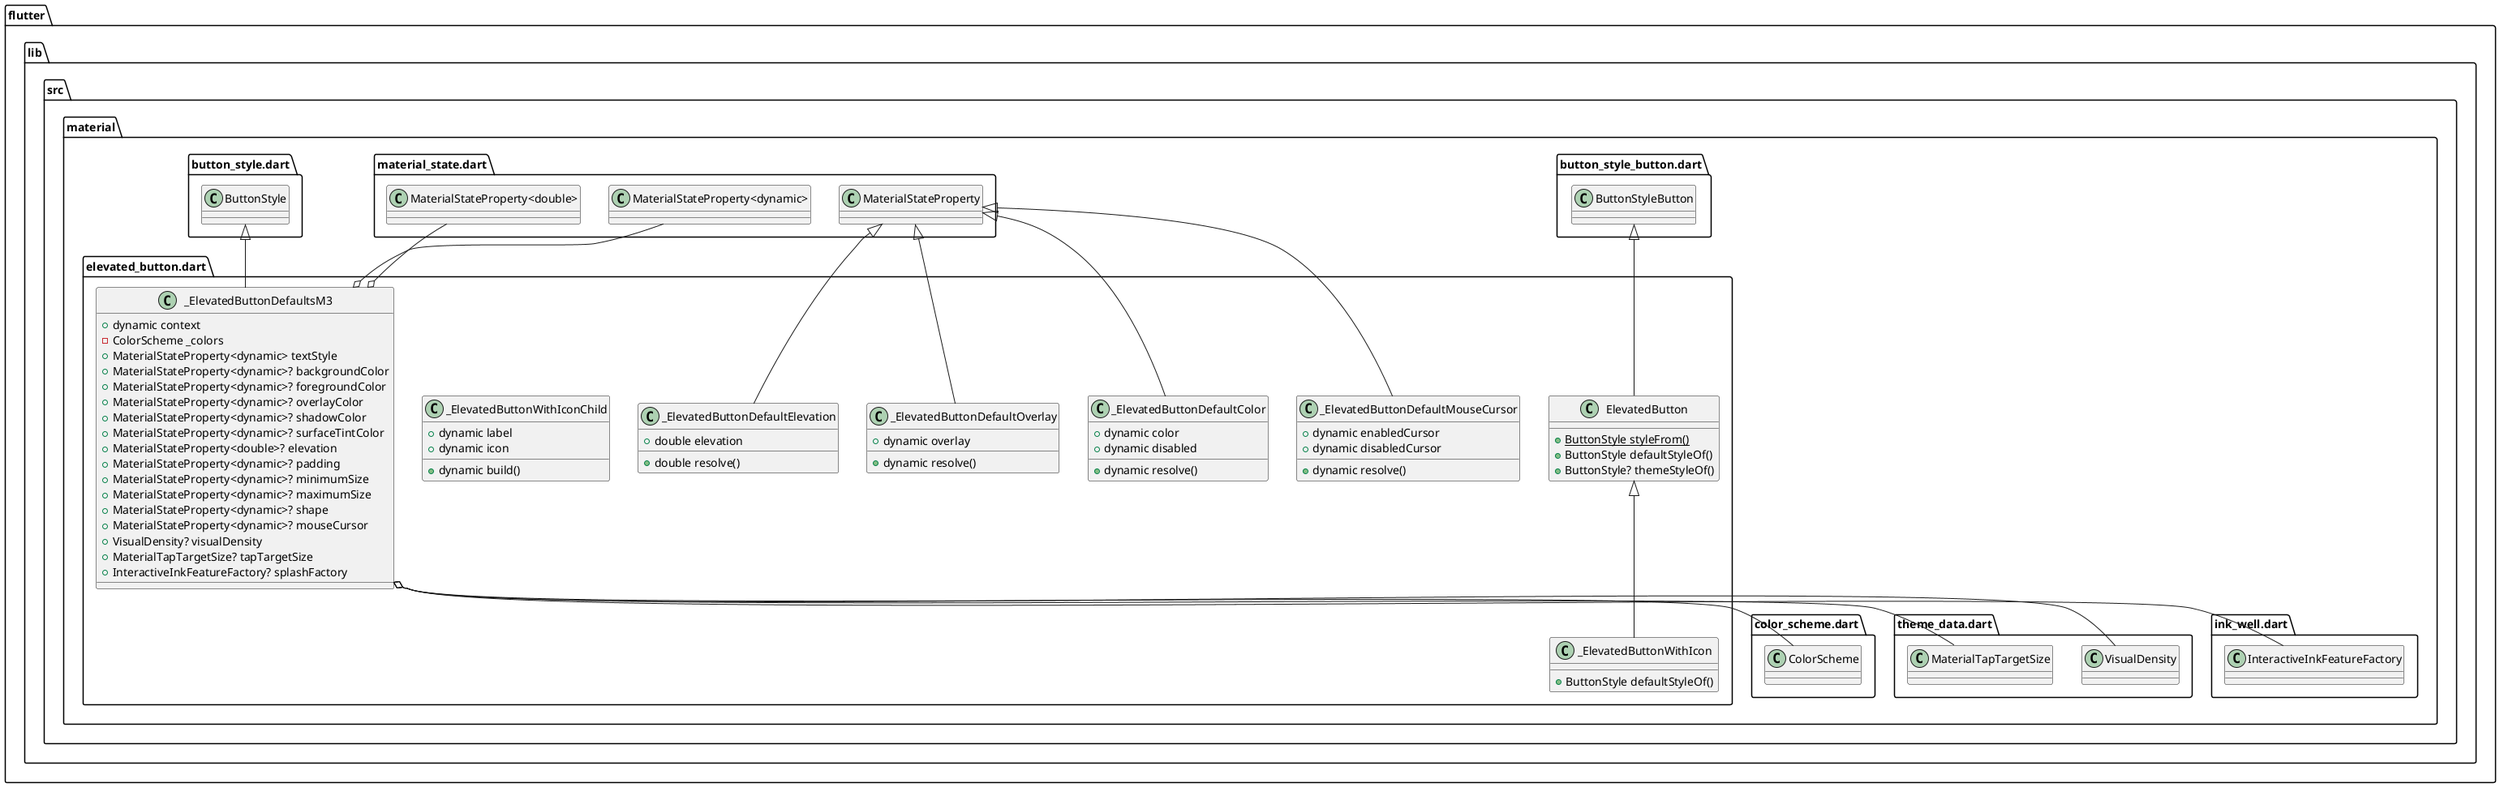 @startuml
set namespaceSeparator ::

class "flutter::lib::src::material::elevated_button.dart::ElevatedButton" {
  {static} +ButtonStyle styleFrom()
  +ButtonStyle defaultStyleOf()
  +ButtonStyle? themeStyleOf()
}

"flutter::lib::src::material::button_style_button.dart::ButtonStyleButton" <|-- "flutter::lib::src::material::elevated_button.dart::ElevatedButton"

class "flutter::lib::src::material::elevated_button.dart::_ElevatedButtonDefaultColor" {
  +dynamic color
  +dynamic disabled
  +dynamic resolve()
}

"flutter::lib::src::material::material_state.dart::MaterialStateProperty" <|-- "flutter::lib::src::material::elevated_button.dart::_ElevatedButtonDefaultColor"

class "flutter::lib::src::material::elevated_button.dart::_ElevatedButtonDefaultOverlay" {
  +dynamic overlay
  +dynamic resolve()
}

"flutter::lib::src::material::material_state.dart::MaterialStateProperty" <|-- "flutter::lib::src::material::elevated_button.dart::_ElevatedButtonDefaultOverlay"

class "flutter::lib::src::material::elevated_button.dart::_ElevatedButtonDefaultElevation" {
  +double elevation
  +double resolve()
}

"flutter::lib::src::material::material_state.dart::MaterialStateProperty" <|-- "flutter::lib::src::material::elevated_button.dart::_ElevatedButtonDefaultElevation"

class "flutter::lib::src::material::elevated_button.dart::_ElevatedButtonDefaultMouseCursor" {
  +dynamic enabledCursor
  +dynamic disabledCursor
  +dynamic resolve()
}

"flutter::lib::src::material::material_state.dart::MaterialStateProperty" <|-- "flutter::lib::src::material::elevated_button.dart::_ElevatedButtonDefaultMouseCursor"

class "flutter::lib::src::material::elevated_button.dart::_ElevatedButtonWithIcon" {
  +ButtonStyle defaultStyleOf()
}

"flutter::lib::src::material::elevated_button.dart::ElevatedButton" <|-- "flutter::lib::src::material::elevated_button.dart::_ElevatedButtonWithIcon"

class "flutter::lib::src::material::elevated_button.dart::_ElevatedButtonWithIconChild" {
  +dynamic label
  +dynamic icon
  +dynamic build()
}

class "flutter::lib::src::material::elevated_button.dart::_ElevatedButtonDefaultsM3" {
  +dynamic context
  -ColorScheme _colors
  +MaterialStateProperty<dynamic> textStyle
  +MaterialStateProperty<dynamic>? backgroundColor
  +MaterialStateProperty<dynamic>? foregroundColor
  +MaterialStateProperty<dynamic>? overlayColor
  +MaterialStateProperty<dynamic>? shadowColor
  +MaterialStateProperty<dynamic>? surfaceTintColor
  +MaterialStateProperty<double>? elevation
  +MaterialStateProperty<dynamic>? padding
  +MaterialStateProperty<dynamic>? minimumSize
  +MaterialStateProperty<dynamic>? maximumSize
  +MaterialStateProperty<dynamic>? shape
  +MaterialStateProperty<dynamic>? mouseCursor
  +VisualDensity? visualDensity
  +MaterialTapTargetSize? tapTargetSize
  +InteractiveInkFeatureFactory? splashFactory
}

"flutter::lib::src::material::elevated_button.dart::_ElevatedButtonDefaultsM3" o-- "flutter::lib::src::material::color_scheme.dart::ColorScheme"
"flutter::lib::src::material::elevated_button.dart::_ElevatedButtonDefaultsM3" o-- "flutter::lib::src::material::material_state.dart::MaterialStateProperty<dynamic>"
"flutter::lib::src::material::elevated_button.dart::_ElevatedButtonDefaultsM3" o-- "flutter::lib::src::material::material_state.dart::MaterialStateProperty<double>"
"flutter::lib::src::material::elevated_button.dart::_ElevatedButtonDefaultsM3" o-- "flutter::lib::src::material::theme_data.dart::VisualDensity"
"flutter::lib::src::material::elevated_button.dart::_ElevatedButtonDefaultsM3" o-- "flutter::lib::src::material::theme_data.dart::MaterialTapTargetSize"
"flutter::lib::src::material::elevated_button.dart::_ElevatedButtonDefaultsM3" o-- "flutter::lib::src::material::ink_well.dart::InteractiveInkFeatureFactory"
"flutter::lib::src::material::button_style.dart::ButtonStyle" <|-- "flutter::lib::src::material::elevated_button.dart::_ElevatedButtonDefaultsM3"


@enduml
